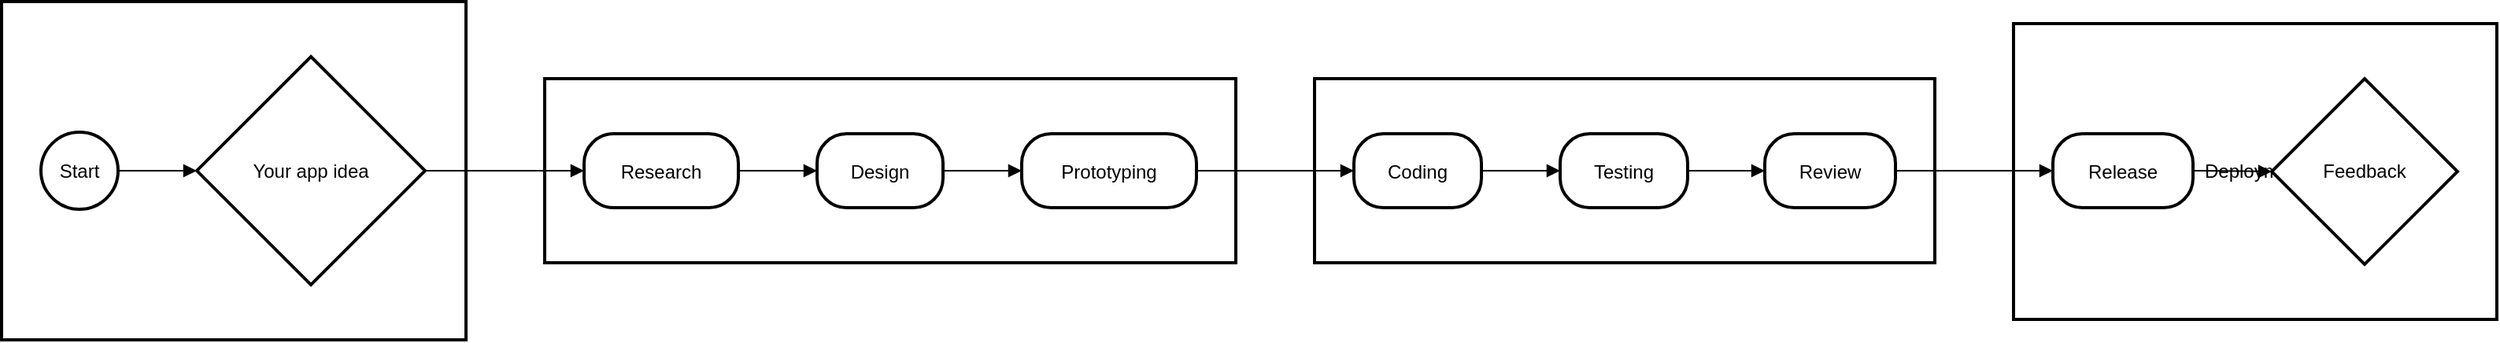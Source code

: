 <mxfile version="25.0.3">
  <diagram name="Page-1" id="nn2_iX7rAeVFgC2DP8zu">
    <mxGraphModel>
      <root>
        <mxCell id="0" />
        <mxCell id="1" parent="0" />
        <mxCell id="2" value="Deployment" style="whiteSpace=wrap;strokeWidth=2;" vertex="1" parent="1">
          <mxGeometry x="1286" y="22" width="307" height="188" as="geometry" />
        </mxCell>
        <mxCell id="3" value="Development" style="whiteSpace=wrap;strokeWidth=2;" vertex="1" parent="1">
          <mxGeometry x="842" y="57" width="394" height="117" as="geometry" />
        </mxCell>
        <mxCell id="4" value="Planning" style="whiteSpace=wrap;strokeWidth=2;" vertex="1" parent="1">
          <mxGeometry x="353" y="57" width="439" height="117" as="geometry" />
        </mxCell>
        <mxCell id="5" value="Init" style="whiteSpace=wrap;strokeWidth=2;" vertex="1" parent="1">
          <mxGeometry x="8" y="8" width="295" height="215" as="geometry" />
        </mxCell>
        <mxCell id="6" value="Start" style="ellipse;aspect=fixed;strokeWidth=2;whiteSpace=wrap;" vertex="1" parent="1">
          <mxGeometry x="33" y="91" width="49" height="49" as="geometry" />
        </mxCell>
        <mxCell id="7" value="Your app idea" style="rhombus;strokeWidth=2;whiteSpace=wrap;" vertex="1" parent="1">
          <mxGeometry x="132" y="43" width="145" height="145" as="geometry" />
        </mxCell>
        <mxCell id="8" value="Research" style="rounded=1;arcSize=40;strokeWidth=2" vertex="1" parent="1">
          <mxGeometry x="378" y="92" width="98" height="47" as="geometry" />
        </mxCell>
        <mxCell id="9" value="Design" style="rounded=1;arcSize=40;strokeWidth=2" vertex="1" parent="1">
          <mxGeometry x="526" y="92" width="80" height="47" as="geometry" />
        </mxCell>
        <mxCell id="10" value="Prototyping" style="rounded=1;arcSize=40;strokeWidth=2" vertex="1" parent="1">
          <mxGeometry x="656" y="92" width="111" height="47" as="geometry" />
        </mxCell>
        <mxCell id="11" value="Coding" style="rounded=1;arcSize=40;strokeWidth=2" vertex="1" parent="1">
          <mxGeometry x="867" y="92" width="81" height="47" as="geometry" />
        </mxCell>
        <mxCell id="12" value="Testing" style="rounded=1;arcSize=40;strokeWidth=2" vertex="1" parent="1">
          <mxGeometry x="998" y="92" width="81" height="47" as="geometry" />
        </mxCell>
        <mxCell id="13" value="Review" style="rounded=1;arcSize=40;strokeWidth=2" vertex="1" parent="1">
          <mxGeometry x="1128" y="92" width="83" height="47" as="geometry" />
        </mxCell>
        <mxCell id="14" value="Release" style="rounded=1;arcSize=40;strokeWidth=2" vertex="1" parent="1">
          <mxGeometry x="1311" y="92" width="89" height="47" as="geometry" />
        </mxCell>
        <mxCell id="15" value="Feedback" style="rhombus;strokeWidth=2;whiteSpace=wrap;" vertex="1" parent="1">
          <mxGeometry x="1450" y="57" width="118" height="118" as="geometry" />
        </mxCell>
        <mxCell id="16" value="" style="curved=1;startArrow=none;endArrow=block;exitX=1.01;exitY=0.5;entryX=0;entryY=0.5;" edge="1" parent="1" source="6" target="7">
          <mxGeometry relative="1" as="geometry">
            <Array as="points" />
          </mxGeometry>
        </mxCell>
        <mxCell id="17" value="" style="curved=1;startArrow=none;endArrow=block;exitX=1;exitY=0.5;entryX=0;entryY=0.5;" edge="1" parent="1" source="7" target="8">
          <mxGeometry relative="1" as="geometry">
            <Array as="points" />
          </mxGeometry>
        </mxCell>
        <mxCell id="18" value="" style="curved=1;startArrow=none;endArrow=block;exitX=1;exitY=0.5;entryX=0;entryY=0.5;" edge="1" parent="1" source="8" target="9">
          <mxGeometry relative="1" as="geometry">
            <Array as="points" />
          </mxGeometry>
        </mxCell>
        <mxCell id="19" value="" style="curved=1;startArrow=none;endArrow=block;exitX=1;exitY=0.5;entryX=0;entryY=0.5;" edge="1" parent="1" source="9" target="10">
          <mxGeometry relative="1" as="geometry">
            <Array as="points" />
          </mxGeometry>
        </mxCell>
        <mxCell id="20" value="" style="curved=1;startArrow=none;endArrow=block;exitX=1;exitY=0.5;entryX=0;entryY=0.5;" edge="1" parent="1" source="10" target="11">
          <mxGeometry relative="1" as="geometry">
            <Array as="points" />
          </mxGeometry>
        </mxCell>
        <mxCell id="21" value="" style="curved=1;startArrow=none;endArrow=block;exitX=0.99;exitY=0.5;entryX=-0.01;entryY=0.5;" edge="1" parent="1" source="11" target="12">
          <mxGeometry relative="1" as="geometry">
            <Array as="points" />
          </mxGeometry>
        </mxCell>
        <mxCell id="22" value="" style="curved=1;startArrow=none;endArrow=block;exitX=0.99;exitY=0.5;entryX=0;entryY=0.5;" edge="1" parent="1" source="12" target="13">
          <mxGeometry relative="1" as="geometry">
            <Array as="points" />
          </mxGeometry>
        </mxCell>
        <mxCell id="23" value="" style="curved=1;startArrow=none;endArrow=block;exitX=1;exitY=0.5;entryX=0;entryY=0.5;" edge="1" parent="1" source="13" target="14">
          <mxGeometry relative="1" as="geometry">
            <Array as="points" />
          </mxGeometry>
        </mxCell>
        <mxCell id="24" value="" style="curved=1;startArrow=none;endArrow=block;exitX=1;exitY=0.5;entryX=0;entryY=0.5;" edge="1" parent="1" source="14" target="15">
          <mxGeometry relative="1" as="geometry">
            <Array as="points" />
          </mxGeometry>
        </mxCell>
      </root>
    </mxGraphModel>
  </diagram>
</mxfile>
